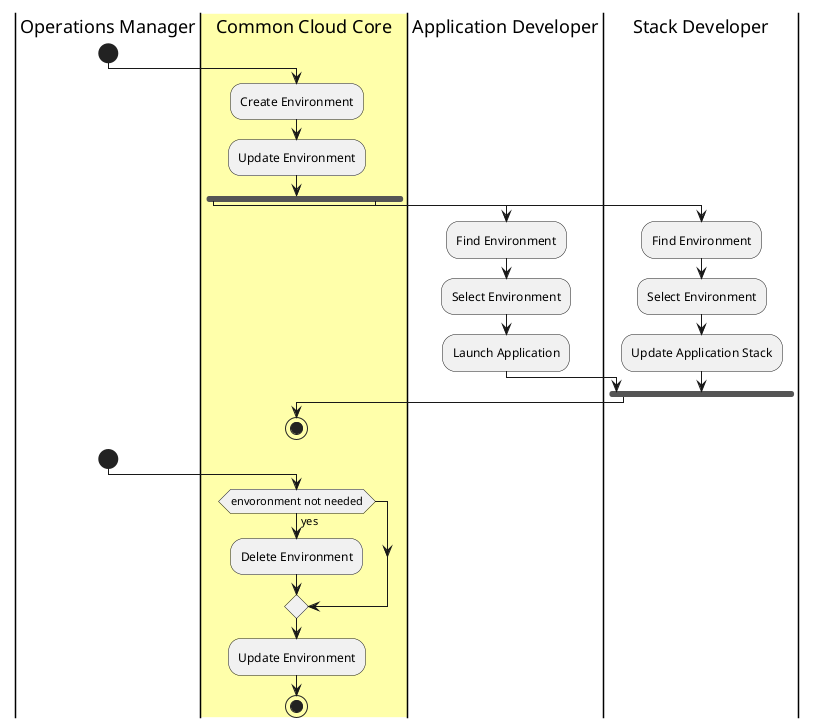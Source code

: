 @startuml
|Operations Manager|
start
|#ffffaa|Common Cloud Core|
:Create Environment;
:Update Environment;
fork
|Application Developer|
:Find Environment;
:Select Environment;
:Launch Application;
fork again
|Stack Developer|
:Find Environment;
:Select Environment;
:Update Application Stack;
end fork
|Common Cloud Core|
stop
|Operations Manager|
start
|Common Cloud Core|
if(envoronment not needed) then (yes)
:Delete Environment;
endif
:Update Environment;
stop
@enduml

